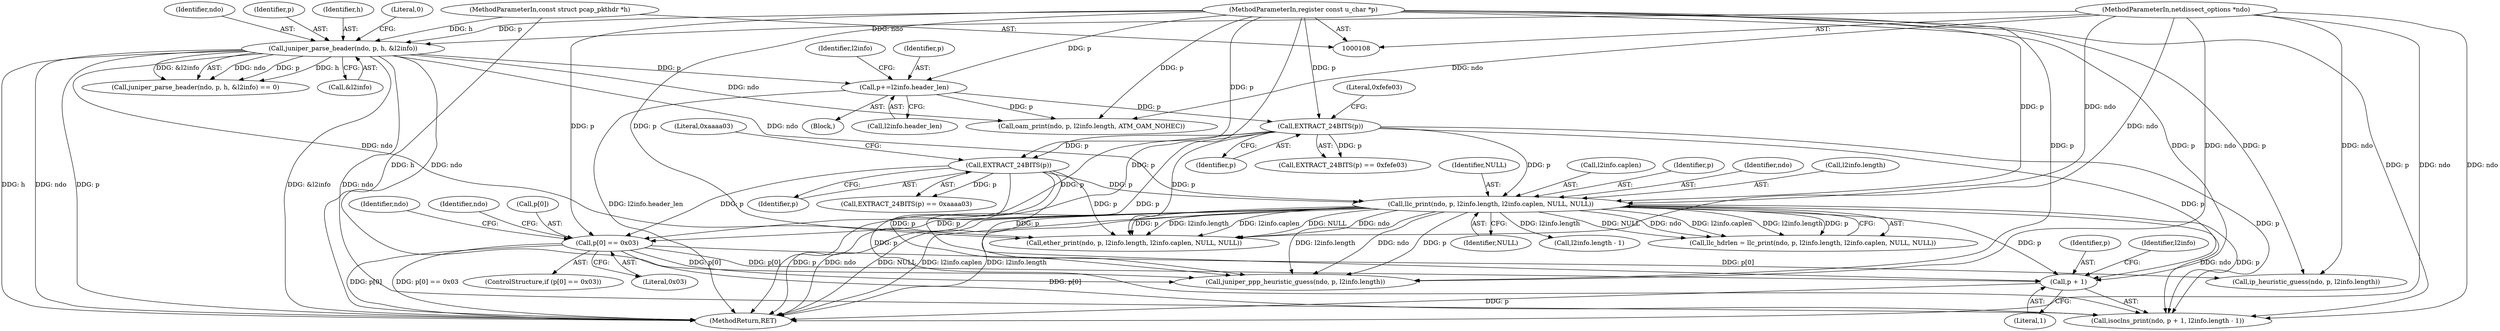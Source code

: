 digraph "0_tcpdump_1dcd10aceabbc03bf571ea32b892c522cbe923de_6@pointer" {
"1000228" [label="(Call,p + 1)"];
"1000220" [label="(Call,p[0] == 0x03)"];
"1000165" [label="(Call,EXTRACT_24BITS(p))"];
"1000161" [label="(Call,EXTRACT_24BITS(p))"];
"1000133" [label="(Call,p+=l2info.header_len)"];
"1000122" [label="(Call,juniper_parse_header(ndo, p, h, &l2info))"];
"1000109" [label="(MethodParameterIn,netdissect_options *ndo)"];
"1000111" [label="(MethodParameterIn,register const u_char *p)"];
"1000110" [label="(MethodParameterIn,const struct pcap_pkthdr *h)"];
"1000171" [label="(Call,llc_print(ndo, p, l2info.length, l2info.caplen, NULL, NULL))"];
"1000166" [label="(Identifier,p)"];
"1000123" [label="(Identifier,ndo)"];
"1000177" [label="(Call,l2info.caplen)"];
"1000219" [label="(ControlStructure,if (p[0] == 0x03))"];
"1000121" [label="(Call,juniper_parse_header(ndo, p, h, &l2info) == 0)"];
"1000142" [label="(Identifier,l2info)"];
"1000221" [label="(Call,p[0])"];
"1000162" [label="(Identifier,p)"];
"1000161" [label="(Call,EXTRACT_24BITS(p))"];
"1000181" [label="(Identifier,NULL)"];
"1000124" [label="(Identifier,p)"];
"1000242" [label="(Call,juniper_ppp_heuristic_guess(ndo, p, l2info.length))"];
"1000125" [label="(Identifier,h)"];
"1000111" [label="(MethodParameterIn,register const u_char *p)"];
"1000220" [label="(Call,p[0] == 0x03)"];
"1000122" [label="(Call,juniper_parse_header(ndo, p, h, &l2info))"];
"1000112" [label="(Block,)"];
"1000233" [label="(Identifier,l2info)"];
"1000163" [label="(Literal,0xfefe03)"];
"1000173" [label="(Identifier,p)"];
"1000228" [label="(Call,p + 1)"];
"1000171" [label="(Call,llc_print(ndo, p, l2info.length, l2info.caplen, NULL, NULL))"];
"1000230" [label="(Literal,1)"];
"1000270" [label="(MethodReturn,RET)"];
"1000229" [label="(Identifier,p)"];
"1000126" [label="(Call,&l2info)"];
"1000172" [label="(Identifier,ndo)"];
"1000227" [label="(Identifier,ndo)"];
"1000160" [label="(Call,EXTRACT_24BITS(p) == 0xfefe03)"];
"1000243" [label="(Identifier,ndo)"];
"1000128" [label="(Literal,0)"];
"1000135" [label="(Call,l2info.header_len)"];
"1000169" [label="(Call,llc_hdrlen = llc_print(ndo, p, l2info.length, l2info.caplen, NULL, NULL))"];
"1000255" [label="(Call,ip_heuristic_guess(ndo, p, l2info.length))"];
"1000165" [label="(Call,EXTRACT_24BITS(p))"];
"1000224" [label="(Literal,0x03)"];
"1000204" [label="(Call,ether_print(ndo, p, l2info.length, l2info.caplen, NULL, NULL))"];
"1000231" [label="(Call,l2info.length - 1)"];
"1000174" [label="(Call,l2info.length)"];
"1000133" [label="(Call,p+=l2info.header_len)"];
"1000109" [label="(MethodParameterIn,netdissect_options *ndo)"];
"1000167" [label="(Literal,0xaaaa03)"];
"1000164" [label="(Call,EXTRACT_24BITS(p) == 0xaaaa03)"];
"1000180" [label="(Identifier,NULL)"];
"1000134" [label="(Identifier,p)"];
"1000226" [label="(Call,isoclns_print(ndo, p + 1, l2info.length - 1))"];
"1000147" [label="(Call,oam_print(ndo, p, l2info.length, ATM_OAM_NOHEC))"];
"1000110" [label="(MethodParameterIn,const struct pcap_pkthdr *h)"];
"1000228" -> "1000226"  [label="AST: "];
"1000228" -> "1000230"  [label="CFG: "];
"1000229" -> "1000228"  [label="AST: "];
"1000230" -> "1000228"  [label="AST: "];
"1000233" -> "1000228"  [label="CFG: "];
"1000228" -> "1000270"  [label="DDG: p"];
"1000220" -> "1000228"  [label="DDG: p[0]"];
"1000165" -> "1000228"  [label="DDG: p"];
"1000171" -> "1000228"  [label="DDG: p"];
"1000161" -> "1000228"  [label="DDG: p"];
"1000111" -> "1000228"  [label="DDG: p"];
"1000220" -> "1000219"  [label="AST: "];
"1000220" -> "1000224"  [label="CFG: "];
"1000221" -> "1000220"  [label="AST: "];
"1000224" -> "1000220"  [label="AST: "];
"1000227" -> "1000220"  [label="CFG: "];
"1000243" -> "1000220"  [label="CFG: "];
"1000220" -> "1000270"  [label="DDG: p[0]"];
"1000220" -> "1000270"  [label="DDG: p[0] == 0x03"];
"1000165" -> "1000220"  [label="DDG: p"];
"1000171" -> "1000220"  [label="DDG: p"];
"1000161" -> "1000220"  [label="DDG: p"];
"1000111" -> "1000220"  [label="DDG: p"];
"1000220" -> "1000226"  [label="DDG: p[0]"];
"1000220" -> "1000242"  [label="DDG: p[0]"];
"1000220" -> "1000255"  [label="DDG: p[0]"];
"1000165" -> "1000164"  [label="AST: "];
"1000165" -> "1000166"  [label="CFG: "];
"1000166" -> "1000165"  [label="AST: "];
"1000167" -> "1000165"  [label="CFG: "];
"1000165" -> "1000164"  [label="DDG: p"];
"1000161" -> "1000165"  [label="DDG: p"];
"1000111" -> "1000165"  [label="DDG: p"];
"1000165" -> "1000171"  [label="DDG: p"];
"1000165" -> "1000204"  [label="DDG: p"];
"1000165" -> "1000226"  [label="DDG: p"];
"1000165" -> "1000242"  [label="DDG: p"];
"1000161" -> "1000160"  [label="AST: "];
"1000161" -> "1000162"  [label="CFG: "];
"1000162" -> "1000161"  [label="AST: "];
"1000163" -> "1000161"  [label="CFG: "];
"1000161" -> "1000160"  [label="DDG: p"];
"1000133" -> "1000161"  [label="DDG: p"];
"1000111" -> "1000161"  [label="DDG: p"];
"1000161" -> "1000171"  [label="DDG: p"];
"1000161" -> "1000204"  [label="DDG: p"];
"1000161" -> "1000226"  [label="DDG: p"];
"1000161" -> "1000242"  [label="DDG: p"];
"1000133" -> "1000112"  [label="AST: "];
"1000133" -> "1000135"  [label="CFG: "];
"1000134" -> "1000133"  [label="AST: "];
"1000135" -> "1000133"  [label="AST: "];
"1000142" -> "1000133"  [label="CFG: "];
"1000133" -> "1000270"  [label="DDG: l2info.header_len"];
"1000122" -> "1000133"  [label="DDG: p"];
"1000111" -> "1000133"  [label="DDG: p"];
"1000133" -> "1000147"  [label="DDG: p"];
"1000122" -> "1000121"  [label="AST: "];
"1000122" -> "1000126"  [label="CFG: "];
"1000123" -> "1000122"  [label="AST: "];
"1000124" -> "1000122"  [label="AST: "];
"1000125" -> "1000122"  [label="AST: "];
"1000126" -> "1000122"  [label="AST: "];
"1000128" -> "1000122"  [label="CFG: "];
"1000122" -> "1000270"  [label="DDG: &l2info"];
"1000122" -> "1000270"  [label="DDG: h"];
"1000122" -> "1000270"  [label="DDG: ndo"];
"1000122" -> "1000270"  [label="DDG: p"];
"1000122" -> "1000121"  [label="DDG: ndo"];
"1000122" -> "1000121"  [label="DDG: p"];
"1000122" -> "1000121"  [label="DDG: h"];
"1000122" -> "1000121"  [label="DDG: &l2info"];
"1000109" -> "1000122"  [label="DDG: ndo"];
"1000111" -> "1000122"  [label="DDG: p"];
"1000110" -> "1000122"  [label="DDG: h"];
"1000122" -> "1000147"  [label="DDG: ndo"];
"1000122" -> "1000171"  [label="DDG: ndo"];
"1000122" -> "1000204"  [label="DDG: ndo"];
"1000122" -> "1000226"  [label="DDG: ndo"];
"1000122" -> "1000242"  [label="DDG: ndo"];
"1000109" -> "1000108"  [label="AST: "];
"1000109" -> "1000270"  [label="DDG: ndo"];
"1000109" -> "1000147"  [label="DDG: ndo"];
"1000109" -> "1000171"  [label="DDG: ndo"];
"1000109" -> "1000204"  [label="DDG: ndo"];
"1000109" -> "1000226"  [label="DDG: ndo"];
"1000109" -> "1000242"  [label="DDG: ndo"];
"1000109" -> "1000255"  [label="DDG: ndo"];
"1000111" -> "1000108"  [label="AST: "];
"1000111" -> "1000270"  [label="DDG: p"];
"1000111" -> "1000147"  [label="DDG: p"];
"1000111" -> "1000171"  [label="DDG: p"];
"1000111" -> "1000204"  [label="DDG: p"];
"1000111" -> "1000226"  [label="DDG: p"];
"1000111" -> "1000242"  [label="DDG: p"];
"1000111" -> "1000255"  [label="DDG: p"];
"1000110" -> "1000108"  [label="AST: "];
"1000110" -> "1000270"  [label="DDG: h"];
"1000171" -> "1000169"  [label="AST: "];
"1000171" -> "1000181"  [label="CFG: "];
"1000172" -> "1000171"  [label="AST: "];
"1000173" -> "1000171"  [label="AST: "];
"1000174" -> "1000171"  [label="AST: "];
"1000177" -> "1000171"  [label="AST: "];
"1000180" -> "1000171"  [label="AST: "];
"1000181" -> "1000171"  [label="AST: "];
"1000169" -> "1000171"  [label="CFG: "];
"1000171" -> "1000270"  [label="DDG: ndo"];
"1000171" -> "1000270"  [label="DDG: NULL"];
"1000171" -> "1000270"  [label="DDG: p"];
"1000171" -> "1000270"  [label="DDG: l2info.caplen"];
"1000171" -> "1000270"  [label="DDG: l2info.length"];
"1000171" -> "1000169"  [label="DDG: NULL"];
"1000171" -> "1000169"  [label="DDG: ndo"];
"1000171" -> "1000169"  [label="DDG: l2info.caplen"];
"1000171" -> "1000169"  [label="DDG: l2info.length"];
"1000171" -> "1000169"  [label="DDG: p"];
"1000171" -> "1000204"  [label="DDG: ndo"];
"1000171" -> "1000204"  [label="DDG: p"];
"1000171" -> "1000204"  [label="DDG: l2info.length"];
"1000171" -> "1000204"  [label="DDG: l2info.caplen"];
"1000171" -> "1000204"  [label="DDG: NULL"];
"1000171" -> "1000226"  [label="DDG: ndo"];
"1000171" -> "1000226"  [label="DDG: p"];
"1000171" -> "1000231"  [label="DDG: l2info.length"];
"1000171" -> "1000242"  [label="DDG: ndo"];
"1000171" -> "1000242"  [label="DDG: p"];
"1000171" -> "1000242"  [label="DDG: l2info.length"];
}
